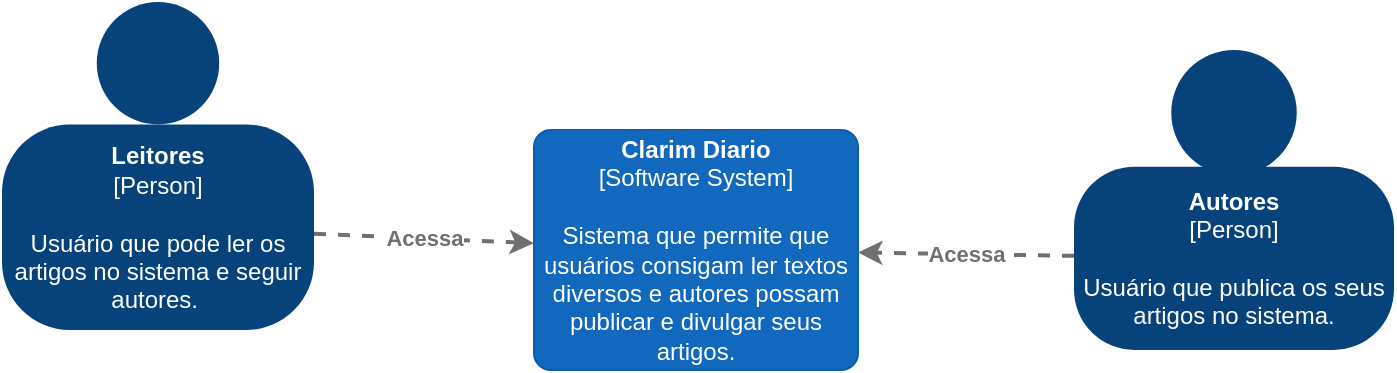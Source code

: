 <mxfile version="12.8.2" type="github"><diagram id="4nCMnQPq_7F1EkAhpgyo" name="Page-1"><mxGraphModel dx="1108" dy="481" grid="1" gridSize="10" guides="1" tooltips="1" connect="1" arrows="1" fold="1" page="1" pageScale="1" pageWidth="827" pageHeight="1169" math="0" shadow="0"><root><mxCell id="0"/><mxCell id="1" parent="0"/><mxCell id="-yU--SH6PeRsHCD9fTib-1" value="" style="group;rounded=0;labelBackgroundColor=none;fillColor=none;fontColor=#ffffff;align=center;html=1;" vertex="1" connectable="0" parent="1"><mxGeometry x="76" y="253.99" width="130" height="140" as="geometry"/><C4Person as="c4"/></mxCell><object label="&lt;b&gt;Leitores&lt;/b&gt;&lt;div&gt;[Person]&lt;/div&gt;&lt;div&gt;&lt;br&gt;&lt;/div&gt;&lt;div&gt;Usuário que pode ler os artigos no sistema e seguir autores.&amp;nbsp;&lt;/div&gt;" placeholders="1" c4Name="name" c4Type="body" c4Description="Description" id="-yU--SH6PeRsHCD9fTib-2"><mxCell style="rounded=1;whiteSpace=wrap;html=1;labelBackgroundColor=none;fillColor=#08427b;fontColor=#ffffff;align=center;arcSize=33;strokeColor=3c7fc0;" vertex="1" parent="-yU--SH6PeRsHCD9fTib-1"><mxGeometry x="-26.0" y="37.255" width="156.0" height="102.745" as="geometry"/><C4Person as="c4"/></mxCell></object><mxCell id="-yU--SH6PeRsHCD9fTib-3" value="" style="ellipse;whiteSpace=wrap;html=1;aspect=fixed;rounded=0;labelBackgroundColor=none;fillColor=#08427b;fontSize=12;fontColor=#ffffff;align=center;strokeColor=3c7fc0;" vertex="1" parent="-yU--SH6PeRsHCD9fTib-1"><mxGeometry x="21.38" y="-23.99" width="61.24" height="61.24" as="geometry"/><C4Person as="c4"/></mxCell><object label="&lt;span&gt;&lt;b&gt;Clarim Diario&lt;br&gt;&lt;/b&gt;[Software System]&lt;/span&gt;&lt;br&gt;&lt;div&gt;&lt;br&gt;&lt;/div&gt;&lt;div&gt;Sistema que permite que usuários consigam ler textos diversos e autores possam publicar e divulgar seus artigos.&lt;/div&gt;" placeholders="1" c4Name="name" c4Type="SoftwareSystem" c4Description="Description" id="-yU--SH6PeRsHCD9fTib-5"><mxCell style="rounded=1;whiteSpace=wrap;html=1;labelBackgroundColor=none;fillColor=#1168bd;fontColor=#ffffff;align=center;arcSize=7;strokeColor=#0f5eaa;" vertex="1" parent="1"><mxGeometry x="316" y="293.99" width="162" height="120" as="geometry"/><C4SoftwareSystem as="c4"/></mxCell></object><mxCell id="-yU--SH6PeRsHCD9fTib-11" value="" style="group;rounded=0;labelBackgroundColor=none;fillColor=none;fontColor=#ffffff;align=center;html=1;" vertex="1" connectable="0" parent="1"><mxGeometry x="586" y="253.99" width="160" height="150" as="geometry"/><C4Person as="c4"/></mxCell><object label="&lt;b&gt;Autores&lt;/b&gt;&lt;br&gt;&lt;div&gt;[Person]&lt;/div&gt;&lt;div&gt;&lt;br&gt;&lt;/div&gt;&lt;div&gt;Usuário que publica os seus artigos no sistema.&lt;/div&gt;" placeholders="1" c4Name="name" c4Type="body" c4Description="Description" id="-yU--SH6PeRsHCD9fTib-12"><mxCell style="rounded=1;whiteSpace=wrap;html=1;labelBackgroundColor=none;fillColor=#08427b;fontColor=#ffffff;align=center;arcSize=33;strokeColor=3c7fc0;" vertex="1" parent="-yU--SH6PeRsHCD9fTib-11"><mxGeometry y="58.333" width="160" height="91.667" as="geometry"/><C4Person as="c4"/></mxCell></object><mxCell id="-yU--SH6PeRsHCD9fTib-13" value="" style="ellipse;whiteSpace=wrap;html=1;aspect=fixed;rounded=0;labelBackgroundColor=none;fillColor=#08427b;fontSize=12;fontColor=#ffffff;align=center;strokeColor=3c7fc0;" vertex="1" parent="-yU--SH6PeRsHCD9fTib-11"><mxGeometry x="48.63" width="62.745" height="62.745" as="geometry"/><C4Person as="c4"/></mxCell><object label="&lt;div style=&quot;text-align: left&quot;&gt;&lt;div style=&quot;text-align: center&quot;&gt;&lt;b&gt;Acessa&lt;/b&gt;&lt;/div&gt;&lt;/div&gt;" c4Type="Relationship" c4Description="Description" c4Technology="technology" id="-yU--SH6PeRsHCD9fTib-18"><mxCell style="edgeStyle=none;rounded=0;html=1;jettySize=auto;orthogonalLoop=1;strokeColor=#707070;strokeWidth=2;fontColor=#707070;jumpStyle=none;dashed=1;" edge="1" parent="1" source="-yU--SH6PeRsHCD9fTib-2" target="-yU--SH6PeRsHCD9fTib-5"><mxGeometry width="160" relative="1" as="geometry"><mxPoint x="572" y="423.99" as="sourcePoint"/><mxPoint x="732" y="423.99" as="targetPoint"/></mxGeometry><C4Relationship as="c4"/></mxCell></object><object label="&lt;div style=&quot;text-align: left&quot;&gt;&lt;div style=&quot;text-align: center&quot;&gt;&lt;b&gt;Acessa&lt;/b&gt;&lt;/div&gt;&lt;/div&gt;" c4Type="Relationship" c4Description="Description" c4Technology="technology" id="-yU--SH6PeRsHCD9fTib-19"><mxCell style="edgeStyle=none;rounded=0;html=1;jettySize=auto;orthogonalLoop=1;strokeColor=#707070;strokeWidth=2;fontColor=#707070;jumpStyle=none;dashed=1;" edge="1" parent="1" source="-yU--SH6PeRsHCD9fTib-12" target="-yU--SH6PeRsHCD9fTib-5"><mxGeometry width="160" relative="1" as="geometry"><mxPoint x="572" y="393.99" as="sourcePoint"/><mxPoint x="732" y="393.99" as="targetPoint"/></mxGeometry><C4Relationship as="c4"/></mxCell></object></root></mxGraphModel></diagram></mxfile>
